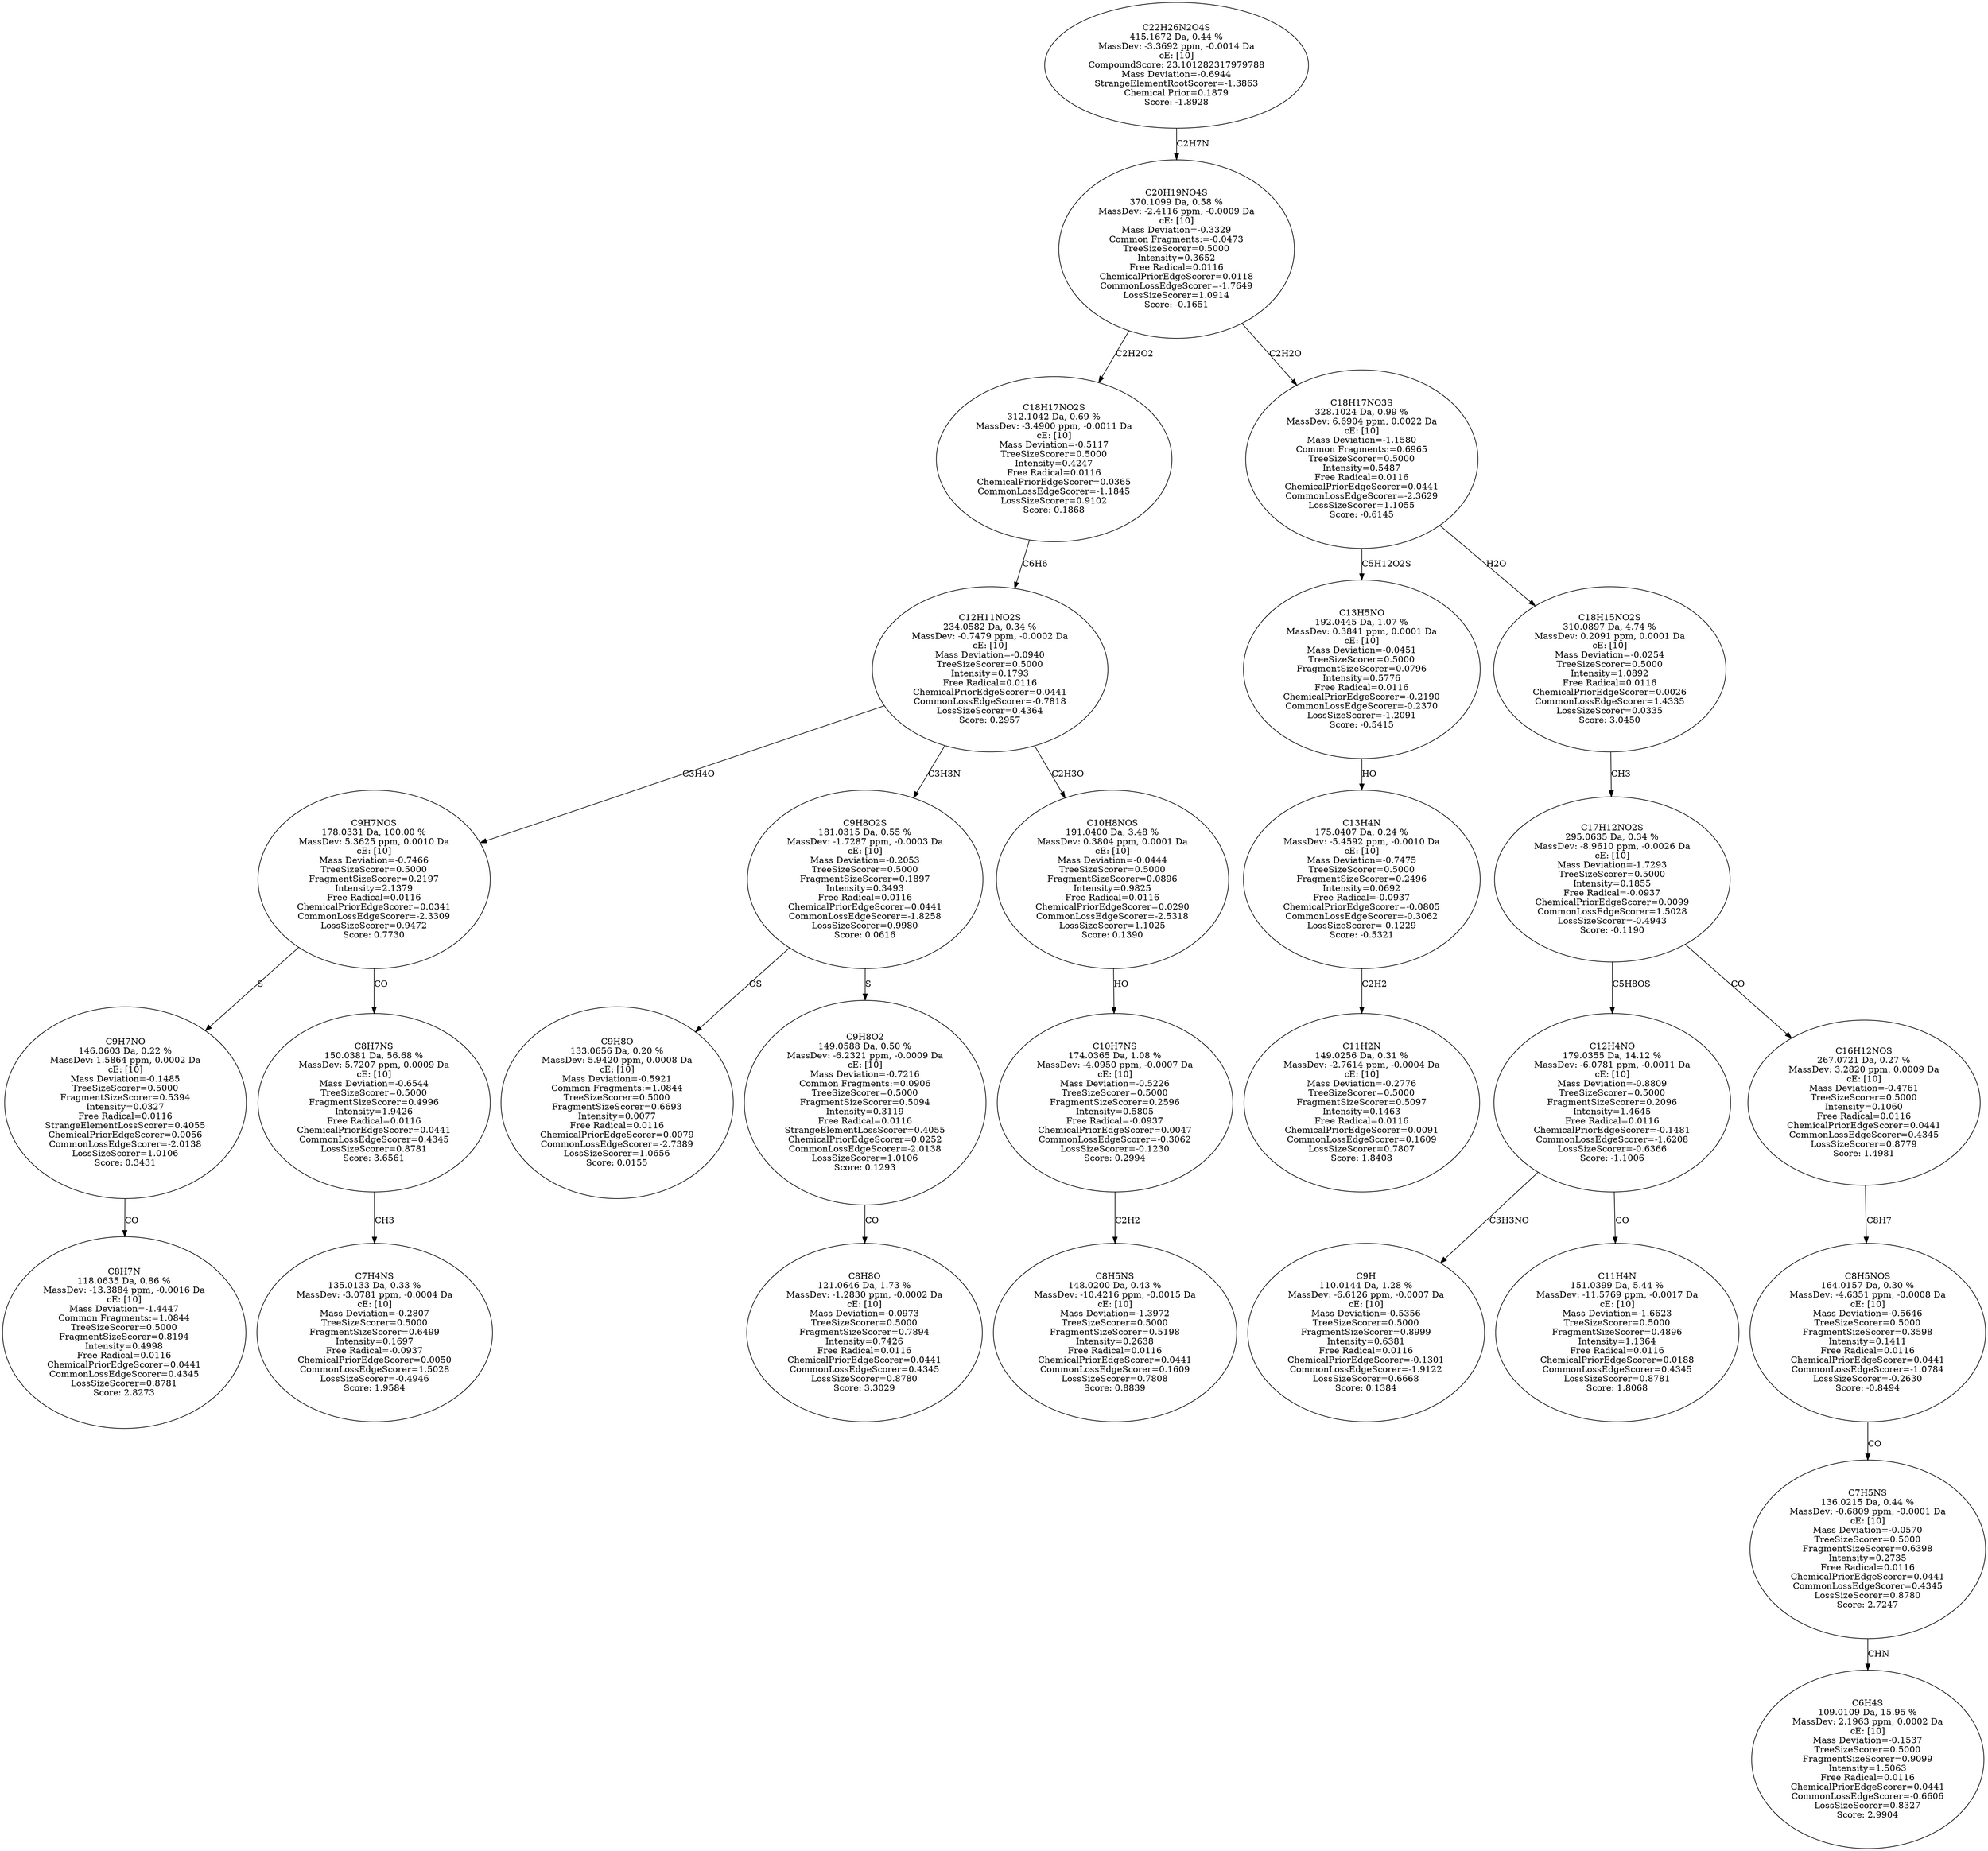 strict digraph {
v1 [label="C8H7N\n118.0635 Da, 0.86 %\nMassDev: -13.3884 ppm, -0.0016 Da\ncE: [10]\nMass Deviation=-1.4447\nCommon Fragments:=1.0844\nTreeSizeScorer=0.5000\nFragmentSizeScorer=0.8194\nIntensity=0.4998\nFree Radical=0.0116\nChemicalPriorEdgeScorer=0.0441\nCommonLossEdgeScorer=0.4345\nLossSizeScorer=0.8781\nScore: 2.8273"];
v2 [label="C9H7NO\n146.0603 Da, 0.22 %\nMassDev: 1.5864 ppm, 0.0002 Da\ncE: [10]\nMass Deviation=-0.1485\nTreeSizeScorer=0.5000\nFragmentSizeScorer=0.5394\nIntensity=0.0327\nFree Radical=0.0116\nStrangeElementLossScorer=0.4055\nChemicalPriorEdgeScorer=0.0056\nCommonLossEdgeScorer=-2.0138\nLossSizeScorer=1.0106\nScore: 0.3431"];
v3 [label="C7H4NS\n135.0133 Da, 0.33 %\nMassDev: -3.0781 ppm, -0.0004 Da\ncE: [10]\nMass Deviation=-0.2807\nTreeSizeScorer=0.5000\nFragmentSizeScorer=0.6499\nIntensity=0.1697\nFree Radical=-0.0937\nChemicalPriorEdgeScorer=0.0050\nCommonLossEdgeScorer=1.5028\nLossSizeScorer=-0.4946\nScore: 1.9584"];
v4 [label="C8H7NS\n150.0381 Da, 56.68 %\nMassDev: 5.7207 ppm, 0.0009 Da\ncE: [10]\nMass Deviation=-0.6544\nTreeSizeScorer=0.5000\nFragmentSizeScorer=0.4996\nIntensity=1.9426\nFree Radical=0.0116\nChemicalPriorEdgeScorer=0.0441\nCommonLossEdgeScorer=0.4345\nLossSizeScorer=0.8781\nScore: 3.6561"];
v5 [label="C9H7NOS\n178.0331 Da, 100.00 %\nMassDev: 5.3625 ppm, 0.0010 Da\ncE: [10]\nMass Deviation=-0.7466\nTreeSizeScorer=0.5000\nFragmentSizeScorer=0.2197\nIntensity=2.1379\nFree Radical=0.0116\nChemicalPriorEdgeScorer=0.0341\nCommonLossEdgeScorer=-2.3309\nLossSizeScorer=0.9472\nScore: 0.7730"];
v6 [label="C9H8O\n133.0656 Da, 0.20 %\nMassDev: 5.9420 ppm, 0.0008 Da\ncE: [10]\nMass Deviation=-0.5921\nCommon Fragments:=1.0844\nTreeSizeScorer=0.5000\nFragmentSizeScorer=0.6693\nIntensity=0.0077\nFree Radical=0.0116\nChemicalPriorEdgeScorer=0.0079\nCommonLossEdgeScorer=-2.7389\nLossSizeScorer=1.0656\nScore: 0.0155"];
v7 [label="C8H8O\n121.0646 Da, 1.73 %\nMassDev: -1.2830 ppm, -0.0002 Da\ncE: [10]\nMass Deviation=-0.0973\nTreeSizeScorer=0.5000\nFragmentSizeScorer=0.7894\nIntensity=0.7426\nFree Radical=0.0116\nChemicalPriorEdgeScorer=0.0441\nCommonLossEdgeScorer=0.4345\nLossSizeScorer=0.8780\nScore: 3.3029"];
v8 [label="C9H8O2\n149.0588 Da, 0.50 %\nMassDev: -6.2321 ppm, -0.0009 Da\ncE: [10]\nMass Deviation=-0.7216\nCommon Fragments:=0.0906\nTreeSizeScorer=0.5000\nFragmentSizeScorer=0.5094\nIntensity=0.3119\nFree Radical=0.0116\nStrangeElementLossScorer=0.4055\nChemicalPriorEdgeScorer=0.0252\nCommonLossEdgeScorer=-2.0138\nLossSizeScorer=1.0106\nScore: 0.1293"];
v9 [label="C9H8O2S\n181.0315 Da, 0.55 %\nMassDev: -1.7287 ppm, -0.0003 Da\ncE: [10]\nMass Deviation=-0.2053\nTreeSizeScorer=0.5000\nFragmentSizeScorer=0.1897\nIntensity=0.3493\nFree Radical=0.0116\nChemicalPriorEdgeScorer=0.0441\nCommonLossEdgeScorer=-1.8258\nLossSizeScorer=0.9980\nScore: 0.0616"];
v10 [label="C8H5NS\n148.0200 Da, 0.43 %\nMassDev: -10.4216 ppm, -0.0015 Da\ncE: [10]\nMass Deviation=-1.3972\nTreeSizeScorer=0.5000\nFragmentSizeScorer=0.5198\nIntensity=0.2638\nFree Radical=0.0116\nChemicalPriorEdgeScorer=0.0441\nCommonLossEdgeScorer=0.1609\nLossSizeScorer=0.7808\nScore: 0.8839"];
v11 [label="C10H7NS\n174.0365 Da, 1.08 %\nMassDev: -4.0950 ppm, -0.0007 Da\ncE: [10]\nMass Deviation=-0.5226\nTreeSizeScorer=0.5000\nFragmentSizeScorer=0.2596\nIntensity=0.5805\nFree Radical=-0.0937\nChemicalPriorEdgeScorer=0.0047\nCommonLossEdgeScorer=-0.3062\nLossSizeScorer=-0.1230\nScore: 0.2994"];
v12 [label="C10H8NOS\n191.0400 Da, 3.48 %\nMassDev: 0.3804 ppm, 0.0001 Da\ncE: [10]\nMass Deviation=-0.0444\nTreeSizeScorer=0.5000\nFragmentSizeScorer=0.0896\nIntensity=0.9825\nFree Radical=0.0116\nChemicalPriorEdgeScorer=0.0290\nCommonLossEdgeScorer=-2.5318\nLossSizeScorer=1.1025\nScore: 0.1390"];
v13 [label="C12H11NO2S\n234.0582 Da, 0.34 %\nMassDev: -0.7479 ppm, -0.0002 Da\ncE: [10]\nMass Deviation=-0.0940\nTreeSizeScorer=0.5000\nIntensity=0.1793\nFree Radical=0.0116\nChemicalPriorEdgeScorer=0.0441\nCommonLossEdgeScorer=-0.7818\nLossSizeScorer=0.4364\nScore: 0.2957"];
v14 [label="C18H17NO2S\n312.1042 Da, 0.69 %\nMassDev: -3.4900 ppm, -0.0011 Da\ncE: [10]\nMass Deviation=-0.5117\nTreeSizeScorer=0.5000\nIntensity=0.4247\nFree Radical=0.0116\nChemicalPriorEdgeScorer=0.0365\nCommonLossEdgeScorer=-1.1845\nLossSizeScorer=0.9102\nScore: 0.1868"];
v15 [label="C11H2N\n149.0256 Da, 0.31 %\nMassDev: -2.7614 ppm, -0.0004 Da\ncE: [10]\nMass Deviation=-0.2776\nTreeSizeScorer=0.5000\nFragmentSizeScorer=0.5097\nIntensity=0.1463\nFree Radical=0.0116\nChemicalPriorEdgeScorer=0.0091\nCommonLossEdgeScorer=0.1609\nLossSizeScorer=0.7807\nScore: 1.8408"];
v16 [label="C13H4N\n175.0407 Da, 0.24 %\nMassDev: -5.4592 ppm, -0.0010 Da\ncE: [10]\nMass Deviation=-0.7475\nTreeSizeScorer=0.5000\nFragmentSizeScorer=0.2496\nIntensity=0.0692\nFree Radical=-0.0937\nChemicalPriorEdgeScorer=-0.0805\nCommonLossEdgeScorer=-0.3062\nLossSizeScorer=-0.1229\nScore: -0.5321"];
v17 [label="C13H5NO\n192.0445 Da, 1.07 %\nMassDev: 0.3841 ppm, 0.0001 Da\ncE: [10]\nMass Deviation=-0.0451\nTreeSizeScorer=0.5000\nFragmentSizeScorer=0.0796\nIntensity=0.5776\nFree Radical=0.0116\nChemicalPriorEdgeScorer=-0.2190\nCommonLossEdgeScorer=-0.2370\nLossSizeScorer=-1.2091\nScore: -0.5415"];
v18 [label="C9H\n110.0144 Da, 1.28 %\nMassDev: -6.6126 ppm, -0.0007 Da\ncE: [10]\nMass Deviation=-0.5356\nTreeSizeScorer=0.5000\nFragmentSizeScorer=0.8999\nIntensity=0.6381\nFree Radical=0.0116\nChemicalPriorEdgeScorer=-0.1301\nCommonLossEdgeScorer=-1.9122\nLossSizeScorer=0.6668\nScore: 0.1384"];
v19 [label="C11H4N\n151.0399 Da, 5.44 %\nMassDev: -11.5769 ppm, -0.0017 Da\ncE: [10]\nMass Deviation=-1.6623\nTreeSizeScorer=0.5000\nFragmentSizeScorer=0.4896\nIntensity=1.1364\nFree Radical=0.0116\nChemicalPriorEdgeScorer=0.0188\nCommonLossEdgeScorer=0.4345\nLossSizeScorer=0.8781\nScore: 1.8068"];
v20 [label="C12H4NO\n179.0355 Da, 14.12 %\nMassDev: -6.0781 ppm, -0.0011 Da\ncE: [10]\nMass Deviation=-0.8809\nTreeSizeScorer=0.5000\nFragmentSizeScorer=0.2096\nIntensity=1.4645\nFree Radical=0.0116\nChemicalPriorEdgeScorer=-0.1481\nCommonLossEdgeScorer=-1.6208\nLossSizeScorer=-0.6366\nScore: -1.1006"];
v21 [label="C6H4S\n109.0109 Da, 15.95 %\nMassDev: 2.1963 ppm, 0.0002 Da\ncE: [10]\nMass Deviation=-0.1537\nTreeSizeScorer=0.5000\nFragmentSizeScorer=0.9099\nIntensity=1.5063\nFree Radical=0.0116\nChemicalPriorEdgeScorer=0.0441\nCommonLossEdgeScorer=-0.6606\nLossSizeScorer=0.8327\nScore: 2.9904"];
v22 [label="C7H5NS\n136.0215 Da, 0.44 %\nMassDev: -0.6809 ppm, -0.0001 Da\ncE: [10]\nMass Deviation=-0.0570\nTreeSizeScorer=0.5000\nFragmentSizeScorer=0.6398\nIntensity=0.2735\nFree Radical=0.0116\nChemicalPriorEdgeScorer=0.0441\nCommonLossEdgeScorer=0.4345\nLossSizeScorer=0.8780\nScore: 2.7247"];
v23 [label="C8H5NOS\n164.0157 Da, 0.30 %\nMassDev: -4.6351 ppm, -0.0008 Da\ncE: [10]\nMass Deviation=-0.5646\nTreeSizeScorer=0.5000\nFragmentSizeScorer=0.3598\nIntensity=0.1411\nFree Radical=0.0116\nChemicalPriorEdgeScorer=0.0441\nCommonLossEdgeScorer=-1.0784\nLossSizeScorer=-0.2630\nScore: -0.8494"];
v24 [label="C16H12NOS\n267.0721 Da, 0.27 %\nMassDev: 3.2820 ppm, 0.0009 Da\ncE: [10]\nMass Deviation=-0.4761\nTreeSizeScorer=0.5000\nIntensity=0.1060\nFree Radical=0.0116\nChemicalPriorEdgeScorer=0.0441\nCommonLossEdgeScorer=0.4345\nLossSizeScorer=0.8779\nScore: 1.4981"];
v25 [label="C17H12NO2S\n295.0635 Da, 0.34 %\nMassDev: -8.9610 ppm, -0.0026 Da\ncE: [10]\nMass Deviation=-1.7293\nTreeSizeScorer=0.5000\nIntensity=0.1855\nFree Radical=-0.0937\nChemicalPriorEdgeScorer=0.0099\nCommonLossEdgeScorer=1.5028\nLossSizeScorer=-0.4943\nScore: -0.1190"];
v26 [label="C18H15NO2S\n310.0897 Da, 4.74 %\nMassDev: 0.2091 ppm, 0.0001 Da\ncE: [10]\nMass Deviation=-0.0254\nTreeSizeScorer=0.5000\nIntensity=1.0892\nFree Radical=0.0116\nChemicalPriorEdgeScorer=0.0026\nCommonLossEdgeScorer=1.4335\nLossSizeScorer=0.0335\nScore: 3.0450"];
v27 [label="C18H17NO3S\n328.1024 Da, 0.99 %\nMassDev: 6.6904 ppm, 0.0022 Da\ncE: [10]\nMass Deviation=-1.1580\nCommon Fragments:=0.6965\nTreeSizeScorer=0.5000\nIntensity=0.5487\nFree Radical=0.0116\nChemicalPriorEdgeScorer=0.0441\nCommonLossEdgeScorer=-2.3629\nLossSizeScorer=1.1055\nScore: -0.6145"];
v28 [label="C20H19NO4S\n370.1099 Da, 0.58 %\nMassDev: -2.4116 ppm, -0.0009 Da\ncE: [10]\nMass Deviation=-0.3329\nCommon Fragments:=-0.0473\nTreeSizeScorer=0.5000\nIntensity=0.3652\nFree Radical=0.0116\nChemicalPriorEdgeScorer=0.0118\nCommonLossEdgeScorer=-1.7649\nLossSizeScorer=1.0914\nScore: -0.1651"];
v29 [label="C22H26N2O4S\n415.1672 Da, 0.44 %\nMassDev: -3.3692 ppm, -0.0014 Da\ncE: [10]\nCompoundScore: 23.101282317979788\nMass Deviation=-0.6944\nStrangeElementRootScorer=-1.3863\nChemical Prior=0.1879\nScore: -1.8928"];
v2 -> v1 [label="CO"];
v5 -> v2 [label="S"];
v4 -> v3 [label="CH3"];
v5 -> v4 [label="CO"];
v13 -> v5 [label="C3H4O"];
v9 -> v6 [label="OS"];
v8 -> v7 [label="CO"];
v9 -> v8 [label="S"];
v13 -> v9 [label="C3H3N"];
v11 -> v10 [label="C2H2"];
v12 -> v11 [label="HO"];
v13 -> v12 [label="C2H3O"];
v14 -> v13 [label="C6H6"];
v28 -> v14 [label="C2H2O2"];
v16 -> v15 [label="C2H2"];
v17 -> v16 [label="HO"];
v27 -> v17 [label="C5H12O2S"];
v20 -> v18 [label="C3H3NO"];
v20 -> v19 [label="CO"];
v25 -> v20 [label="C5H8OS"];
v22 -> v21 [label="CHN"];
v23 -> v22 [label="CO"];
v24 -> v23 [label="C8H7"];
v25 -> v24 [label="CO"];
v26 -> v25 [label="CH3"];
v27 -> v26 [label="H2O"];
v28 -> v27 [label="C2H2O"];
v29 -> v28 [label="C2H7N"];
}